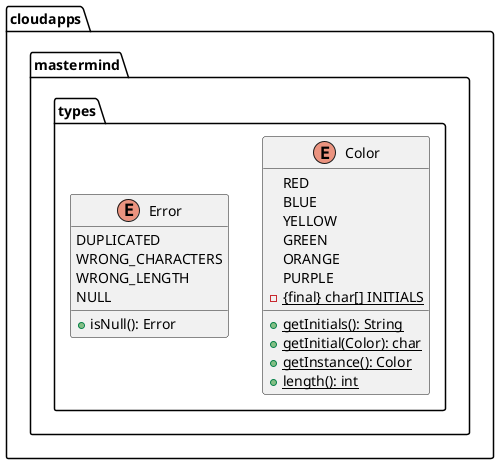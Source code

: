 @startuml Package **cloudapps.mastermind.types**

package "cloudapps.mastermind.types" {
  
  enum Color {
    RED
    BLUE 
	  YELLOW
	  GREEN 
	  ORANGE 
	  PURPLE
    -{static}{final} char[] INITIALS
    +{static} getInitials(): String
    +{static} getInitial(Color): char
    +{static} getInstance(): Color
    +{static} length(): int
  }
  
  enum Error {
    DUPLICATED
	  WRONG_CHARACTERS
	  WRONG_LENGTH
	  NULL
    +isNull(): Error
  }

}

@enduml
